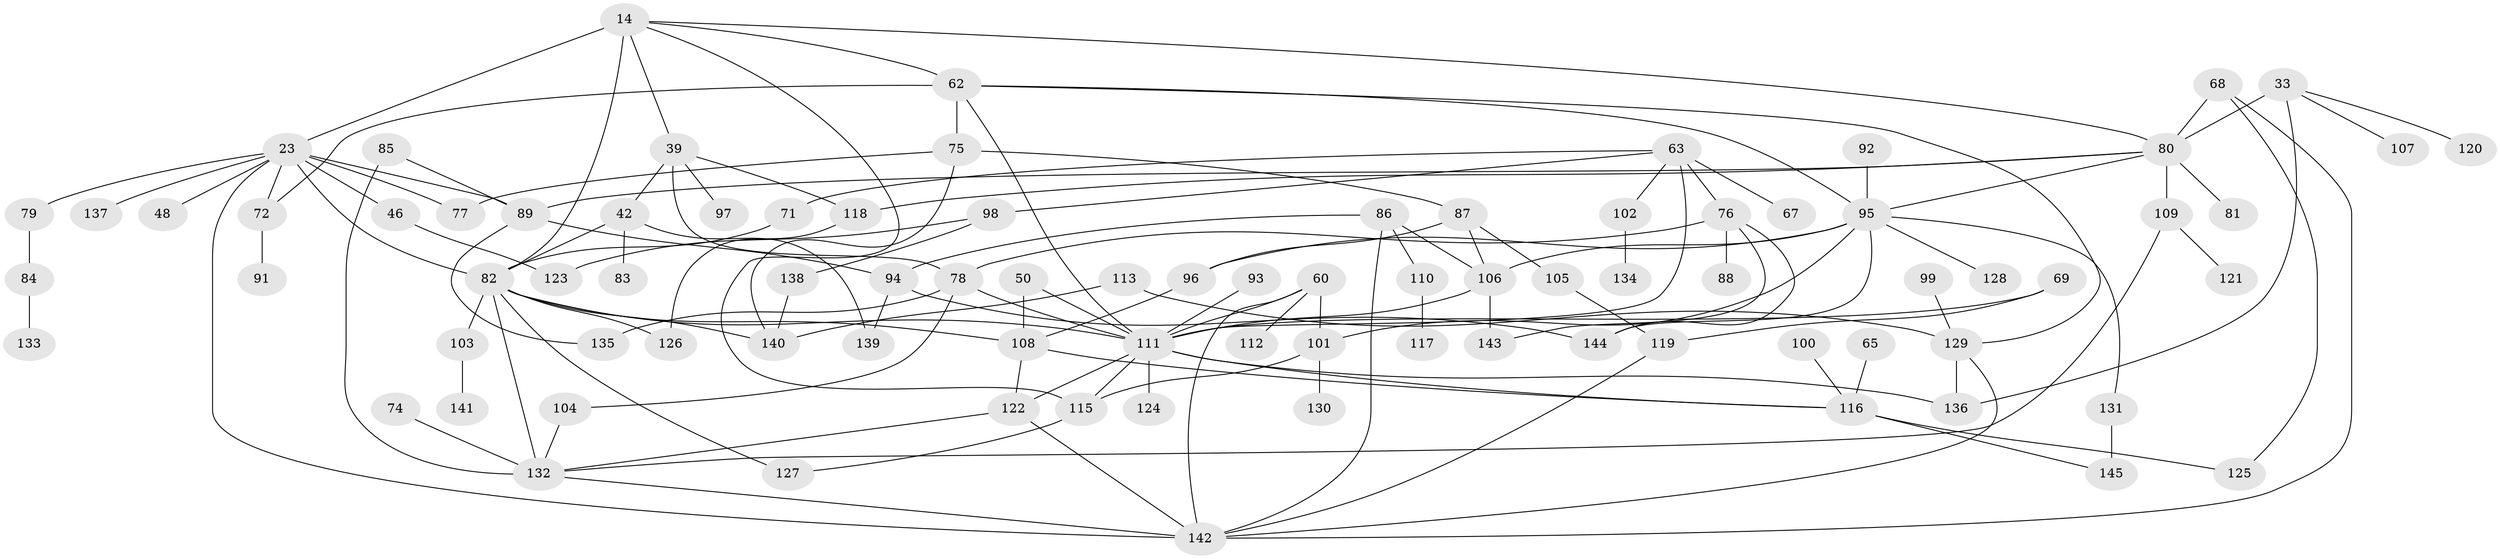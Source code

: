 // original degree distribution, {5: 0.0896551724137931, 10: 0.006896551724137931, 6: 0.04827586206896552, 4: 0.15172413793103448, 3: 0.21379310344827587, 2: 0.296551724137931, 7: 0.006896551724137931, 1: 0.18620689655172415}
// Generated by graph-tools (version 1.1) at 2025/44/03/04/25 21:44:22]
// undirected, 87 vertices, 135 edges
graph export_dot {
graph [start="1"]
  node [color=gray90,style=filled];
  14 [super="+1+3"];
  23 [super="+11+2"];
  33;
  39 [super="+19"];
  42 [super="+34+30"];
  46;
  48;
  50;
  60;
  62 [super="+4+44"];
  63 [super="+61"];
  65;
  67;
  68;
  69;
  71;
  72 [super="+37"];
  74;
  75;
  76;
  77;
  78;
  79;
  80 [super="+17+28+56"];
  81;
  82 [super="+12+54"];
  83;
  84;
  85 [super="+45"];
  86;
  87;
  88;
  89 [super="+55"];
  91;
  92;
  93;
  94;
  95 [super="+8+57"];
  96;
  97;
  98;
  99;
  100;
  101;
  102;
  103;
  104;
  105;
  106 [super="+59+32"];
  107;
  108 [super="+31"];
  109 [super="+64"];
  110;
  111 [super="+26+49+58"];
  112;
  113;
  115 [super="+51"];
  116 [super="+52"];
  117;
  118;
  119;
  120;
  121;
  122 [super="+73"];
  123;
  124;
  125;
  126;
  127;
  128;
  129 [super="+36"];
  130;
  131;
  132 [super="+35+66"];
  133;
  134;
  135;
  136 [super="+114"];
  137;
  138;
  139;
  140;
  141;
  142 [super="+41+70"];
  143 [super="+90"];
  144;
  145;
  14 -- 80;
  14 -- 23 [weight=3];
  14 -- 82 [weight=2];
  14 -- 62 [weight=2];
  14 -- 39;
  14 -- 115;
  23 -- 77;
  23 -- 137;
  23 -- 46;
  23 -- 79;
  23 -- 48;
  23 -- 82;
  23 -- 72;
  23 -- 142 [weight=2];
  23 -- 89;
  33 -- 107;
  33 -- 120;
  33 -- 136 [weight=2];
  33 -- 80 [weight=2];
  39 -- 118;
  39 -- 97;
  39 -- 78;
  39 -- 42;
  42 -- 83;
  42 -- 82;
  42 -- 139;
  46 -- 123;
  50 -- 108;
  50 -- 111;
  60 -- 112;
  60 -- 101;
  60 -- 142;
  60 -- 111;
  62 -- 72;
  62 -- 75;
  62 -- 95;
  62 -- 129;
  62 -- 111;
  63 -- 76;
  63 -- 98;
  63 -- 111 [weight=2];
  63 -- 67;
  63 -- 102;
  63 -- 71;
  65 -- 116;
  68 -- 125;
  68 -- 80;
  68 -- 142;
  69 -- 119;
  69 -- 111;
  71 -- 82;
  72 -- 91;
  74 -- 132;
  75 -- 77;
  75 -- 87;
  75 -- 140;
  76 -- 88;
  76 -- 144;
  76 -- 78;
  76 -- 143;
  78 -- 104;
  78 -- 135;
  78 -- 111;
  79 -- 84;
  80 -- 118;
  80 -- 81;
  80 -- 95;
  80 -- 89;
  80 -- 109;
  82 -- 140;
  82 -- 126;
  82 -- 111 [weight=4];
  82 -- 132;
  82 -- 103;
  82 -- 108;
  82 -- 127;
  84 -- 133;
  85 -- 132 [weight=2];
  85 -- 89;
  86 -- 94;
  86 -- 110;
  86 -- 142;
  86 -- 106;
  87 -- 96;
  87 -- 105;
  87 -- 106;
  89 -- 94;
  89 -- 135;
  92 -- 95;
  93 -- 111;
  94 -- 139;
  94 -- 144;
  95 -- 96;
  95 -- 101;
  95 -- 128;
  95 -- 144;
  95 -- 131;
  95 -- 106;
  96 -- 108;
  98 -- 123;
  98 -- 138;
  99 -- 129;
  100 -- 116;
  101 -- 130;
  101 -- 115;
  102 -- 134;
  103 -- 141;
  104 -- 132;
  105 -- 119;
  106 -- 111 [weight=2];
  106 -- 143 [weight=2];
  108 -- 122;
  108 -- 116;
  109 -- 121;
  109 -- 132;
  110 -- 117;
  111 -- 124;
  111 -- 136 [weight=2];
  111 -- 122 [weight=2];
  111 -- 116;
  111 -- 115;
  113 -- 140;
  113 -- 129;
  115 -- 127;
  116 -- 145;
  116 -- 125;
  118 -- 126;
  119 -- 142;
  122 -- 132;
  122 -- 142;
  129 -- 136;
  129 -- 142;
  131 -- 145;
  132 -- 142;
  138 -- 140;
}

